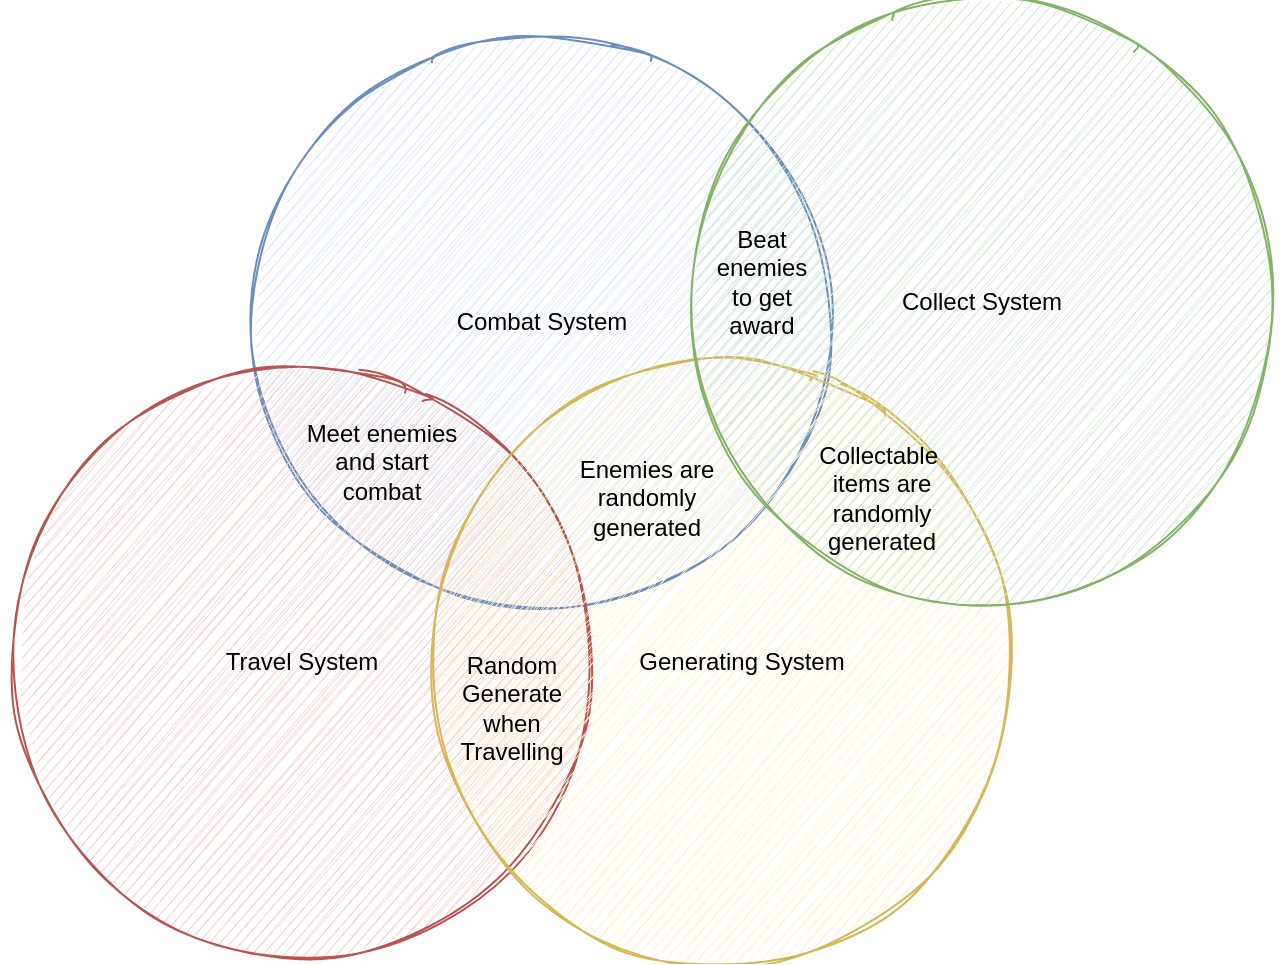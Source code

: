 <mxfile version="20.3.7" type="github">
  <diagram id="PXCcjUMb7tUucPaS4QIz" name="Page-1">
    <mxGraphModel dx="1153" dy="643" grid="1" gridSize="10" guides="1" tooltips="1" connect="1" arrows="1" fold="1" page="1" pageScale="1" pageWidth="850" pageHeight="1100" math="0" shadow="0">
      <root>
        <mxCell id="0" />
        <mxCell id="1" parent="0" />
        <mxCell id="cFTrVpyWIn3HdovlY6KM-1" value="" style="ellipse;whiteSpace=wrap;html=1;aspect=fixed;fillColor=#dae8fc;strokeColor=#6c8ebf;sketch=1;" vertex="1" parent="1">
          <mxGeometry x="160" y="30" width="300" height="300" as="geometry" />
        </mxCell>
        <mxCell id="cFTrVpyWIn3HdovlY6KM-2" value="Combat System" style="text;html=1;strokeColor=none;fillColor=none;align=center;verticalAlign=middle;whiteSpace=wrap;rounded=0;" vertex="1" parent="1">
          <mxGeometry x="260" y="145" width="100" height="70" as="geometry" />
        </mxCell>
        <mxCell id="cFTrVpyWIn3HdovlY6KM-5" value="" style="ellipse;whiteSpace=wrap;html=1;aspect=fixed;fillColor=#f8cecc;strokeColor=#b85450;shadow=0;sketch=1;" vertex="1" parent="1">
          <mxGeometry x="40" y="200" width="300" height="300" as="geometry" />
        </mxCell>
        <mxCell id="cFTrVpyWIn3HdovlY6KM-6" value="Travel System" style="text;html=1;strokeColor=none;fillColor=none;align=center;verticalAlign=middle;whiteSpace=wrap;rounded=0;shadow=0;sketch=1;" vertex="1" parent="1">
          <mxGeometry x="145" y="335" width="90" height="30" as="geometry" />
        </mxCell>
        <mxCell id="cFTrVpyWIn3HdovlY6KM-7" value="Meet enemies and start combat&lt;br&gt;" style="text;html=1;strokeColor=none;fillColor=none;align=center;verticalAlign=middle;whiteSpace=wrap;rounded=0;shadow=0;sketch=1;" vertex="1" parent="1">
          <mxGeometry x="190" y="220" width="80" height="60" as="geometry" />
        </mxCell>
        <mxCell id="cFTrVpyWIn3HdovlY6KM-8" value="" style="ellipse;whiteSpace=wrap;html=1;aspect=fixed;shadow=0;sketch=1;fillColor=#fff2cc;strokeColor=#d6b656;" vertex="1" parent="1">
          <mxGeometry x="250" y="200" width="300" height="300" as="geometry" />
        </mxCell>
        <mxCell id="cFTrVpyWIn3HdovlY6KM-9" value="Generating System" style="text;html=1;strokeColor=none;fillColor=none;align=center;verticalAlign=middle;whiteSpace=wrap;rounded=0;shadow=0;sketch=1;" vertex="1" parent="1">
          <mxGeometry x="350" y="335" width="120" height="30" as="geometry" />
        </mxCell>
        <mxCell id="cFTrVpyWIn3HdovlY6KM-10" value="Random Generate when Travelling" style="text;html=1;strokeColor=none;fillColor=none;align=center;verticalAlign=middle;whiteSpace=wrap;rounded=0;shadow=0;sketch=1;" vertex="1" parent="1">
          <mxGeometry x="265" y="330" width="60" height="85" as="geometry" />
        </mxCell>
        <mxCell id="cFTrVpyWIn3HdovlY6KM-11" value="Enemies are randomly generated" style="text;html=1;strokeColor=none;fillColor=none;align=center;verticalAlign=middle;whiteSpace=wrap;rounded=0;shadow=0;sketch=1;" vertex="1" parent="1">
          <mxGeometry x="325" y="240" width="75" height="55" as="geometry" />
        </mxCell>
        <mxCell id="cFTrVpyWIn3HdovlY6KM-12" value="" style="ellipse;whiteSpace=wrap;html=1;aspect=fixed;shadow=0;sketch=1;fillColor=#d5e8d4;strokeColor=#82b366;" vertex="1" parent="1">
          <mxGeometry x="380" y="20" width="300" height="300" as="geometry" />
        </mxCell>
        <mxCell id="cFTrVpyWIn3HdovlY6KM-13" value="Collect System" style="text;html=1;strokeColor=none;fillColor=none;align=center;verticalAlign=middle;whiteSpace=wrap;rounded=0;shadow=0;sketch=1;" vertex="1" parent="1">
          <mxGeometry x="485" y="147.5" width="90" height="45" as="geometry" />
        </mxCell>
        <mxCell id="cFTrVpyWIn3HdovlY6KM-15" value="Collectable&amp;nbsp; items are randomly generated" style="text;html=1;strokeColor=none;fillColor=none;align=center;verticalAlign=middle;whiteSpace=wrap;rounded=0;shadow=0;sketch=1;" vertex="1" parent="1">
          <mxGeometry x="450" y="252.5" width="60" height="30" as="geometry" />
        </mxCell>
        <mxCell id="cFTrVpyWIn3HdovlY6KM-16" value="Beat enemies to get award" style="text;html=1;strokeColor=none;fillColor=none;align=center;verticalAlign=middle;whiteSpace=wrap;rounded=0;shadow=0;sketch=1;" vertex="1" parent="1">
          <mxGeometry x="390" y="145" width="60" height="30" as="geometry" />
        </mxCell>
      </root>
    </mxGraphModel>
  </diagram>
</mxfile>
